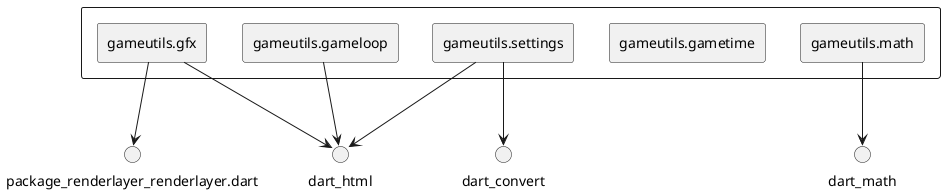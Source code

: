 @startuml
rectangle {
rectangle gameutils.gameloop as gameloop.dart
rectangle gameutils.gametime as gametime.dart
rectangle gameutils.gfx as gfx.dart
rectangle gameutils.math as math.dart
rectangle gameutils.settings as settings.dart
}
gameloop.dart  -->  dart_html
gfx.dart  -->  dart_html
gfx.dart  -->  package_renderlayer_renderlayer.dart
math.dart  -->  dart_math
settings.dart  -->  dart_html
settings.dart  -->  dart_convert
@enduml

